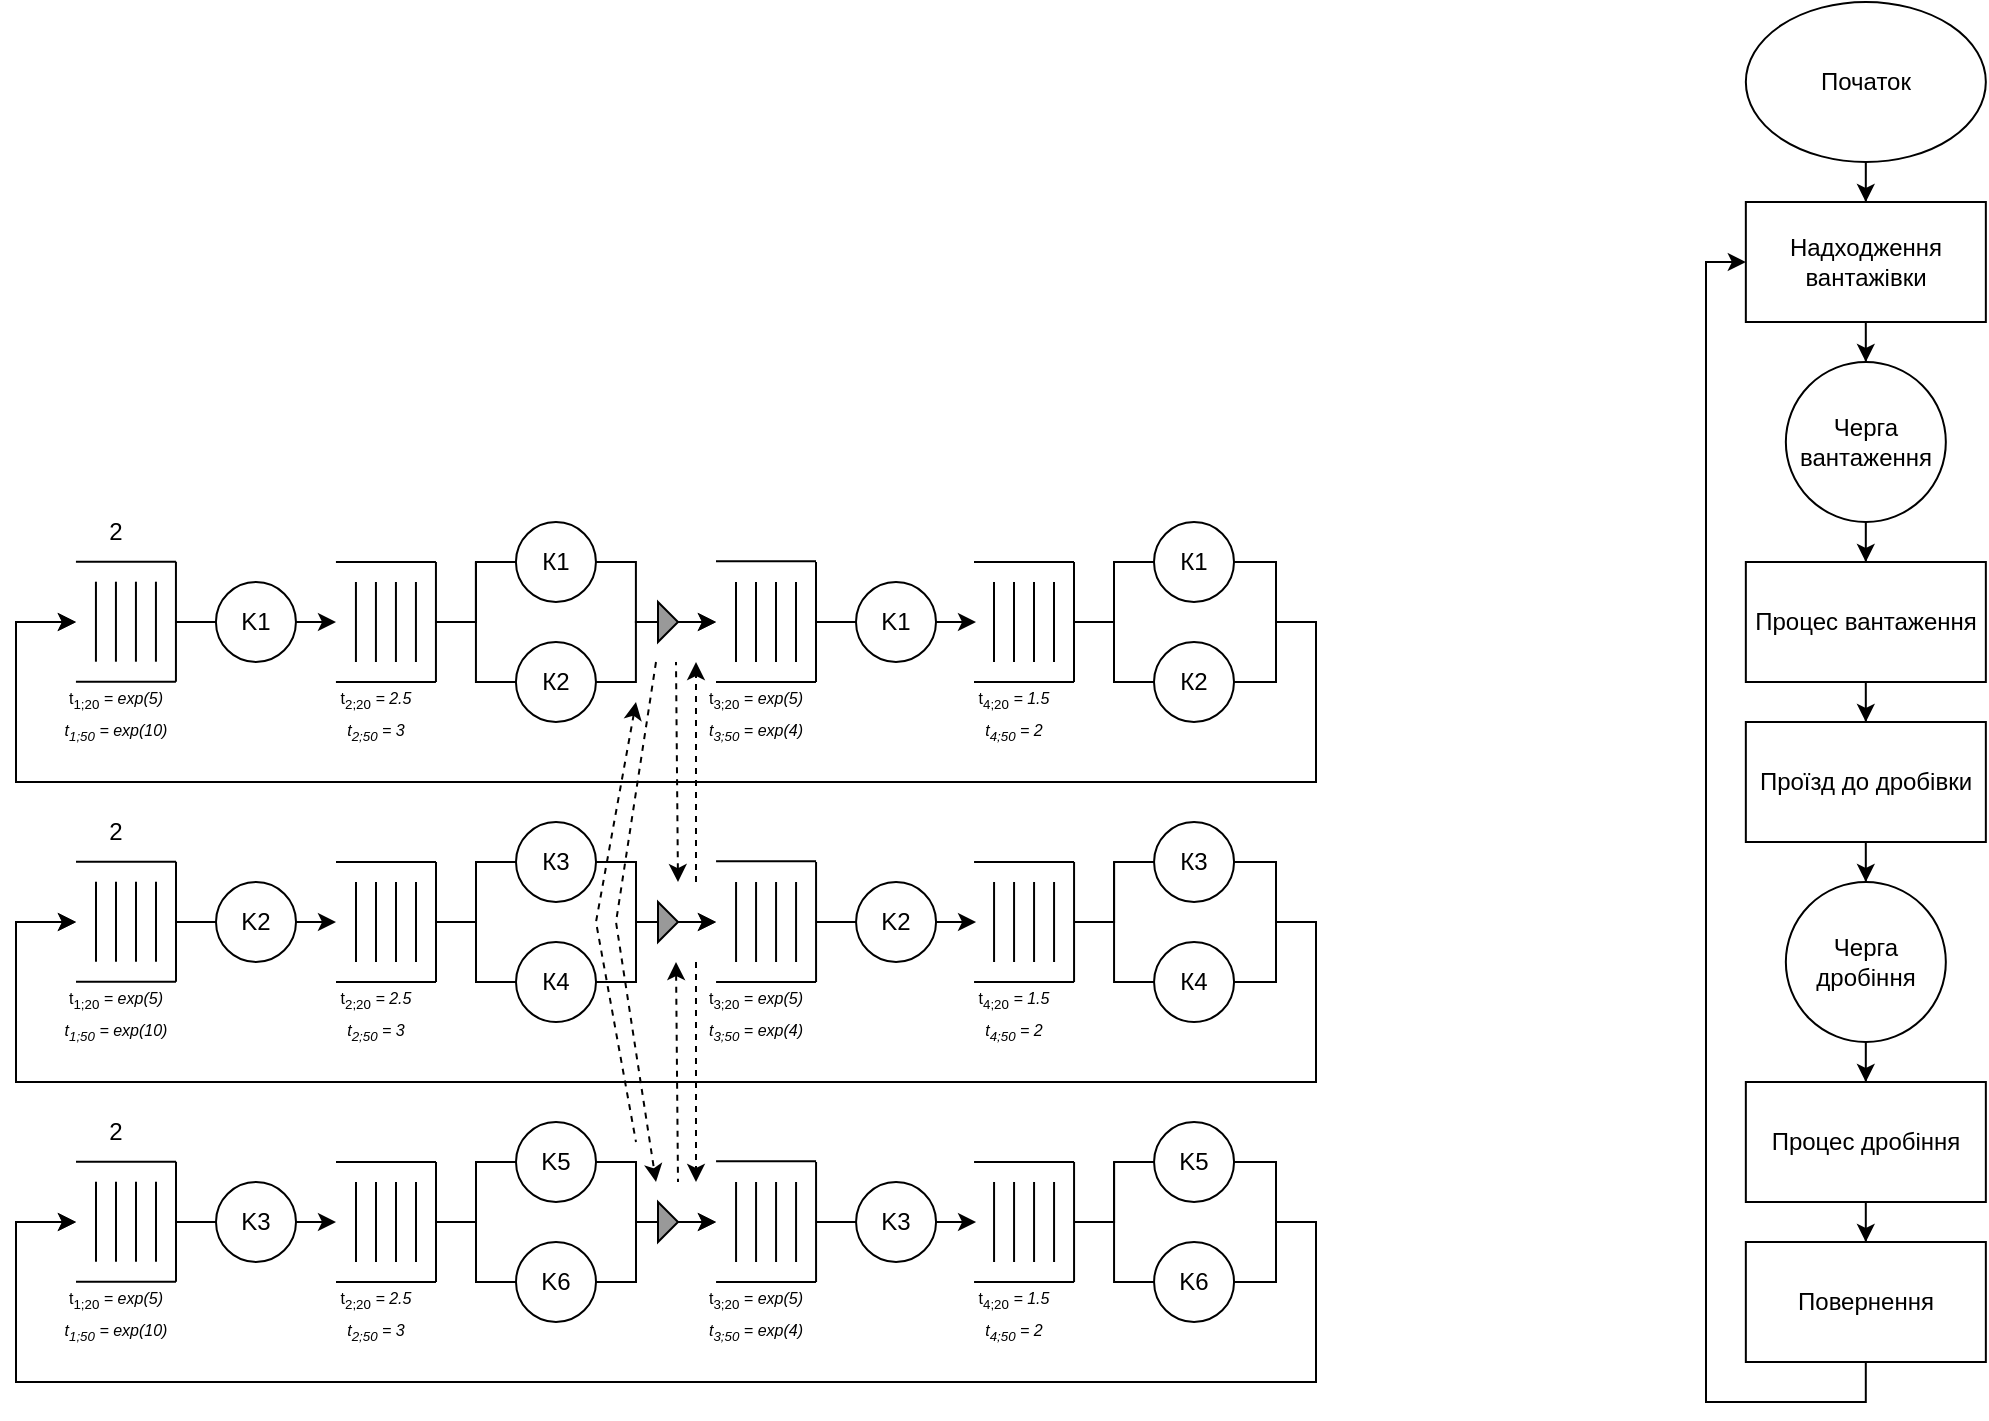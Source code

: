 <mxfile version="22.1.2" type="device">
  <diagram name="Page-1" id="ECA0CsBSsFIIjPhH-5rE">
    <mxGraphModel dx="1306" dy="777" grid="1" gridSize="10" guides="1" tooltips="1" connect="1" arrows="1" fold="1" page="1" pageScale="1" pageWidth="850" pageHeight="1100" math="0" shadow="0">
      <root>
        <mxCell id="0" />
        <mxCell id="1" parent="0" />
        <mxCell id="yAEe2rApiO5yWz2X4qgN-85" style="edgeStyle=orthogonalEdgeStyle;rounded=0;orthogonalLoop=1;jettySize=auto;html=1;" edge="1" parent="1" source="LgXWe0UWpBw0L2yR1uvb-175">
          <mxGeometry relative="1" as="geometry">
            <mxPoint x="520" y="700" as="targetPoint" />
          </mxGeometry>
        </mxCell>
        <mxCell id="LgXWe0UWpBw0L2yR1uvb-175" value="K3" style="ellipse;whiteSpace=wrap;html=1;container=0;" parent="1" vertex="1">
          <mxGeometry x="460" y="680" width="40" height="40" as="geometry" />
        </mxCell>
        <mxCell id="LgXWe0UWpBw0L2yR1uvb-164" value="" style="endArrow=none;html=1;rounded=0;" parent="1" edge="1">
          <mxGeometry width="50" height="50" relative="1" as="geometry">
            <mxPoint x="390" y="669.86" as="sourcePoint" />
            <mxPoint x="440" y="669.86" as="targetPoint" />
          </mxGeometry>
        </mxCell>
        <mxCell id="LgXWe0UWpBw0L2yR1uvb-165" value="" style="endArrow=none;html=1;rounded=0;" parent="1" edge="1">
          <mxGeometry width="50" height="50" relative="1" as="geometry">
            <mxPoint x="440" y="669.86" as="sourcePoint" />
            <mxPoint x="440" y="729.86" as="targetPoint" />
          </mxGeometry>
        </mxCell>
        <mxCell id="LgXWe0UWpBw0L2yR1uvb-166" value="" style="endArrow=none;html=1;rounded=0;" parent="1" edge="1">
          <mxGeometry width="50" height="50" relative="1" as="geometry">
            <mxPoint x="390" y="729.86" as="sourcePoint" />
            <mxPoint x="440" y="729.86" as="targetPoint" />
          </mxGeometry>
        </mxCell>
        <mxCell id="LgXWe0UWpBw0L2yR1uvb-167" value="" style="endArrow=none;html=1;rounded=0;" parent="1" edge="1">
          <mxGeometry width="50" height="50" relative="1" as="geometry">
            <mxPoint x="420" y="679.86" as="sourcePoint" />
            <mxPoint x="420" y="719.86" as="targetPoint" />
          </mxGeometry>
        </mxCell>
        <mxCell id="LgXWe0UWpBw0L2yR1uvb-168" value="" style="endArrow=none;html=1;rounded=0;" parent="1" edge="1">
          <mxGeometry width="50" height="50" relative="1" as="geometry">
            <mxPoint x="410" y="679.86" as="sourcePoint" />
            <mxPoint x="410" y="719.86" as="targetPoint" />
          </mxGeometry>
        </mxCell>
        <mxCell id="LgXWe0UWpBw0L2yR1uvb-169" value="" style="endArrow=none;html=1;rounded=0;" parent="1" edge="1">
          <mxGeometry width="50" height="50" relative="1" as="geometry">
            <mxPoint x="400" y="679.86" as="sourcePoint" />
            <mxPoint x="400" y="719.86" as="targetPoint" />
          </mxGeometry>
        </mxCell>
        <mxCell id="LgXWe0UWpBw0L2yR1uvb-170" value="" style="endArrow=none;html=1;rounded=0;" parent="1" edge="1">
          <mxGeometry width="50" height="50" relative="1" as="geometry">
            <mxPoint x="430" y="679.86" as="sourcePoint" />
            <mxPoint x="430" y="719.86" as="targetPoint" />
          </mxGeometry>
        </mxCell>
        <mxCell id="yAEe2rApiO5yWz2X4qgN-28" style="edgeStyle=orthogonalEdgeStyle;rounded=0;orthogonalLoop=1;jettySize=auto;html=1;exitX=1;exitY=0.5;exitDx=0;exitDy=0;" edge="1" parent="1" source="yAEe2rApiO5yWz2X4qgN-114">
          <mxGeometry relative="1" as="geometry">
            <mxPoint x="840.03" y="700" as="targetPoint" />
            <Array as="points">
              <mxPoint x="820.03" y="700" />
              <mxPoint x="820.03" y="700" />
            </Array>
          </mxGeometry>
        </mxCell>
        <mxCell id="yAEe2rApiO5yWz2X4qgN-6" style="edgeStyle=orthogonalEdgeStyle;rounded=0;orthogonalLoop=1;jettySize=auto;html=1;" edge="1" parent="1" source="LgXWe0UWpBw0L2yR1uvb-212">
          <mxGeometry relative="1" as="geometry">
            <mxPoint x="390" y="700" as="targetPoint" />
            <Array as="points">
              <mxPoint x="990" y="670" />
              <mxPoint x="990" y="700" />
              <mxPoint x="1010" y="700" />
              <mxPoint x="1010" y="780" />
              <mxPoint x="360" y="780" />
              <mxPoint x="360" y="700" />
            </Array>
          </mxGeometry>
        </mxCell>
        <mxCell id="LgXWe0UWpBw0L2yR1uvb-212" value="K5" style="ellipse;whiteSpace=wrap;html=1;container=0;" parent="1" vertex="1">
          <mxGeometry x="929.03" y="650" width="40" height="40" as="geometry" />
        </mxCell>
        <mxCell id="yAEe2rApiO5yWz2X4qgN-5" style="edgeStyle=orthogonalEdgeStyle;rounded=0;orthogonalLoop=1;jettySize=auto;html=1;" edge="1" parent="1" source="LgXWe0UWpBw0L2yR1uvb-216">
          <mxGeometry relative="1" as="geometry">
            <mxPoint x="390" y="700" as="targetPoint" />
            <Array as="points">
              <mxPoint x="990" y="730" />
              <mxPoint x="990" y="700" />
              <mxPoint x="1010" y="700" />
              <mxPoint x="1010" y="780" />
              <mxPoint x="360" y="780" />
              <mxPoint x="360" y="700" />
            </Array>
          </mxGeometry>
        </mxCell>
        <mxCell id="LgXWe0UWpBw0L2yR1uvb-216" value="K6" style="ellipse;whiteSpace=wrap;html=1;container=0;" parent="1" vertex="1">
          <mxGeometry x="929.03" y="710" width="40" height="40" as="geometry" />
        </mxCell>
        <mxCell id="LgXWe0UWpBw0L2yR1uvb-224" value="" style="endArrow=none;html=1;rounded=0;entryX=0;entryY=0.5;entryDx=0;entryDy=0;" parent="1" edge="1">
          <mxGeometry width="50" height="50" relative="1" as="geometry">
            <mxPoint x="909.03" y="670" as="sourcePoint" />
            <mxPoint x="929.03" y="730" as="targetPoint" />
            <Array as="points">
              <mxPoint x="909.03" y="730" />
            </Array>
          </mxGeometry>
        </mxCell>
        <mxCell id="D12xZPLdowFTtR5csTNd-15" style="edgeStyle=orthogonalEdgeStyle;rounded=0;orthogonalLoop=1;jettySize=auto;html=1;" parent="1" source="D12xZPLdowFTtR5csTNd-3" target="D12xZPLdowFTtR5csTNd-4" edge="1">
          <mxGeometry relative="1" as="geometry" />
        </mxCell>
        <mxCell id="D12xZPLdowFTtR5csTNd-3" value="Початок" style="ellipse;whiteSpace=wrap;html=1;" parent="1" vertex="1">
          <mxGeometry x="1224.92" y="90" width="120" height="80" as="geometry" />
        </mxCell>
        <mxCell id="D12xZPLdowFTtR5csTNd-16" style="edgeStyle=orthogonalEdgeStyle;rounded=0;orthogonalLoop=1;jettySize=auto;html=1;" parent="1" source="D12xZPLdowFTtR5csTNd-4" target="D12xZPLdowFTtR5csTNd-5" edge="1">
          <mxGeometry relative="1" as="geometry" />
        </mxCell>
        <mxCell id="D12xZPLdowFTtR5csTNd-4" value="Надходження вантажівки" style="rounded=0;whiteSpace=wrap;html=1;" parent="1" vertex="1">
          <mxGeometry x="1224.92" y="190" width="120" height="60" as="geometry" />
        </mxCell>
        <mxCell id="D12xZPLdowFTtR5csTNd-17" style="edgeStyle=orthogonalEdgeStyle;rounded=0;orthogonalLoop=1;jettySize=auto;html=1;" parent="1" source="D12xZPLdowFTtR5csTNd-5" target="D12xZPLdowFTtR5csTNd-6" edge="1">
          <mxGeometry relative="1" as="geometry" />
        </mxCell>
        <mxCell id="D12xZPLdowFTtR5csTNd-5" value="Черга&lt;br&gt;вантаження" style="ellipse;whiteSpace=wrap;html=1;aspect=fixed;" parent="1" vertex="1">
          <mxGeometry x="1244.92" y="270" width="80" height="80" as="geometry" />
        </mxCell>
        <mxCell id="1Q4RQR-W37dJHyRFb7e8-1" style="edgeStyle=orthogonalEdgeStyle;rounded=0;orthogonalLoop=1;jettySize=auto;html=1;entryX=0.5;entryY=0;entryDx=0;entryDy=0;" parent="1" source="D12xZPLdowFTtR5csTNd-6" target="D12xZPLdowFTtR5csTNd-8" edge="1">
          <mxGeometry relative="1" as="geometry" />
        </mxCell>
        <mxCell id="D12xZPLdowFTtR5csTNd-6" value="Процес вантаження" style="rounded=0;whiteSpace=wrap;html=1;" parent="1" vertex="1">
          <mxGeometry x="1224.92" y="370" width="120" height="60" as="geometry" />
        </mxCell>
        <mxCell id="D12xZPLdowFTtR5csTNd-20" style="edgeStyle=orthogonalEdgeStyle;rounded=0;orthogonalLoop=1;jettySize=auto;html=1;" parent="1" source="D12xZPLdowFTtR5csTNd-8" target="D12xZPLdowFTtR5csTNd-10" edge="1">
          <mxGeometry relative="1" as="geometry" />
        </mxCell>
        <mxCell id="D12xZPLdowFTtR5csTNd-8" value="Проїзд до дробівки" style="rounded=0;whiteSpace=wrap;html=1;" parent="1" vertex="1">
          <mxGeometry x="1224.92" y="450" width="120" height="60" as="geometry" />
        </mxCell>
        <mxCell id="D12xZPLdowFTtR5csTNd-21" style="edgeStyle=orthogonalEdgeStyle;rounded=0;orthogonalLoop=1;jettySize=auto;html=1;" parent="1" source="D12xZPLdowFTtR5csTNd-10" target="D12xZPLdowFTtR5csTNd-11" edge="1">
          <mxGeometry relative="1" as="geometry" />
        </mxCell>
        <mxCell id="D12xZPLdowFTtR5csTNd-10" value="Черга дробіння" style="ellipse;whiteSpace=wrap;html=1;aspect=fixed;" parent="1" vertex="1">
          <mxGeometry x="1244.92" y="530" width="80" height="80" as="geometry" />
        </mxCell>
        <mxCell id="1Q4RQR-W37dJHyRFb7e8-2" style="edgeStyle=orthogonalEdgeStyle;rounded=0;orthogonalLoop=1;jettySize=auto;html=1;" parent="1" source="D12xZPLdowFTtR5csTNd-11" target="D12xZPLdowFTtR5csTNd-13" edge="1">
          <mxGeometry relative="1" as="geometry" />
        </mxCell>
        <mxCell id="D12xZPLdowFTtR5csTNd-11" value="Процес дробіння" style="rounded=0;whiteSpace=wrap;html=1;" parent="1" vertex="1">
          <mxGeometry x="1224.92" y="630" width="120" height="60" as="geometry" />
        </mxCell>
        <mxCell id="D12xZPLdowFTtR5csTNd-14" style="edgeStyle=orthogonalEdgeStyle;rounded=0;orthogonalLoop=1;jettySize=auto;html=1;entryX=0;entryY=0.5;entryDx=0;entryDy=0;" parent="1" source="D12xZPLdowFTtR5csTNd-13" target="D12xZPLdowFTtR5csTNd-4" edge="1">
          <mxGeometry relative="1" as="geometry">
            <Array as="points">
              <mxPoint x="1285" y="790" />
              <mxPoint x="1205" y="790" />
              <mxPoint x="1205" y="220" />
            </Array>
          </mxGeometry>
        </mxCell>
        <mxCell id="D12xZPLdowFTtR5csTNd-13" value="Повернення" style="rounded=0;whiteSpace=wrap;html=1;" parent="1" vertex="1">
          <mxGeometry x="1224.92" y="710" width="120" height="60" as="geometry" />
        </mxCell>
        <mxCell id="1Q4RQR-W37dJHyRFb7e8-6" value="&lt;font style=&quot;font-size: 8px;&quot;&gt;t&lt;sub&gt;1;20&lt;/sub&gt;&lt;i&gt;&amp;nbsp;= exp(5)&lt;br&gt;t&lt;sub&gt;1;50&lt;/sub&gt; = exp(10)&lt;br&gt;&lt;/i&gt;&lt;/font&gt;" style="text;html=1;strokeColor=none;fillColor=none;align=center;verticalAlign=middle;whiteSpace=wrap;rounded=0;" parent="1" vertex="1">
          <mxGeometry x="380" y="730" width="60" height="30" as="geometry" />
        </mxCell>
        <mxCell id="1Q4RQR-W37dJHyRFb7e8-7" value="&lt;font style=&quot;font-size: 8px;&quot;&gt;t&lt;sub&gt;2;20&lt;/sub&gt;&lt;i&gt;&amp;nbsp;= 2.5&lt;br&gt;t&lt;sub&gt;2;50&lt;/sub&gt; = 3&lt;br&gt;&lt;/i&gt;&lt;/font&gt;" style="text;html=1;strokeColor=none;fillColor=none;align=center;verticalAlign=middle;whiteSpace=wrap;rounded=0;" parent="1" vertex="1">
          <mxGeometry x="510" y="730" width="60" height="30" as="geometry" />
        </mxCell>
        <mxCell id="1Q4RQR-W37dJHyRFb7e8-10" value="" style="endArrow=none;html=1;rounded=0;entryX=0;entryY=0.5;entryDx=0;entryDy=0;" parent="1" target="LgXWe0UWpBw0L2yR1uvb-175" edge="1">
          <mxGeometry width="50" height="50" relative="1" as="geometry">
            <mxPoint x="440" y="700" as="sourcePoint" />
            <mxPoint x="470" y="620" as="targetPoint" />
            <Array as="points">
              <mxPoint x="440" y="700" />
            </Array>
          </mxGeometry>
        </mxCell>
        <mxCell id="yAEe2rApiO5yWz2X4qgN-20" value="" style="group" vertex="1" connectable="0" parent="1">
          <mxGeometry x="839.03" y="670" width="50" height="60" as="geometry" />
        </mxCell>
        <mxCell id="yAEe2rApiO5yWz2X4qgN-22" value="" style="endArrow=none;html=1;rounded=0;" edge="1" parent="yAEe2rApiO5yWz2X4qgN-20">
          <mxGeometry width="50" height="50" relative="1" as="geometry">
            <mxPoint x="50" as="sourcePoint" />
            <mxPoint x="50" y="60" as="targetPoint" />
          </mxGeometry>
        </mxCell>
        <mxCell id="yAEe2rApiO5yWz2X4qgN-23" value="" style="endArrow=none;html=1;rounded=0;" edge="1" parent="yAEe2rApiO5yWz2X4qgN-20">
          <mxGeometry width="50" height="50" relative="1" as="geometry">
            <mxPoint y="60" as="sourcePoint" />
            <mxPoint x="50" y="60" as="targetPoint" />
          </mxGeometry>
        </mxCell>
        <mxCell id="yAEe2rApiO5yWz2X4qgN-24" value="" style="endArrow=none;html=1;rounded=0;" edge="1" parent="yAEe2rApiO5yWz2X4qgN-20">
          <mxGeometry width="50" height="50" relative="1" as="geometry">
            <mxPoint x="30" y="10" as="sourcePoint" />
            <mxPoint x="30" y="50" as="targetPoint" />
          </mxGeometry>
        </mxCell>
        <mxCell id="yAEe2rApiO5yWz2X4qgN-25" value="" style="endArrow=none;html=1;rounded=0;" edge="1" parent="yAEe2rApiO5yWz2X4qgN-20">
          <mxGeometry width="50" height="50" relative="1" as="geometry">
            <mxPoint x="20" y="10" as="sourcePoint" />
            <mxPoint x="20" y="50" as="targetPoint" />
          </mxGeometry>
        </mxCell>
        <mxCell id="yAEe2rApiO5yWz2X4qgN-26" value="" style="endArrow=none;html=1;rounded=0;" edge="1" parent="yAEe2rApiO5yWz2X4qgN-20">
          <mxGeometry width="50" height="50" relative="1" as="geometry">
            <mxPoint x="10" y="10" as="sourcePoint" />
            <mxPoint x="10" y="50" as="targetPoint" />
          </mxGeometry>
        </mxCell>
        <mxCell id="yAEe2rApiO5yWz2X4qgN-27" value="" style="endArrow=none;html=1;rounded=0;" edge="1" parent="yAEe2rApiO5yWz2X4qgN-20">
          <mxGeometry width="50" height="50" relative="1" as="geometry">
            <mxPoint x="40" y="10" as="sourcePoint" />
            <mxPoint x="40" y="50" as="targetPoint" />
          </mxGeometry>
        </mxCell>
        <mxCell id="yAEe2rApiO5yWz2X4qgN-39" value="" style="endArrow=none;html=1;rounded=0;entryX=0;entryY=0.5;entryDx=0;entryDy=0;" edge="1" parent="yAEe2rApiO5yWz2X4qgN-20" target="LgXWe0UWpBw0L2yR1uvb-212">
          <mxGeometry width="50" height="50" relative="1" as="geometry">
            <mxPoint x="50" y="30" as="sourcePoint" />
            <mxPoint x="70" y="90" as="targetPoint" />
            <Array as="points">
              <mxPoint x="70" y="30" />
              <mxPoint x="70" />
            </Array>
          </mxGeometry>
        </mxCell>
        <mxCell id="yAEe2rApiO5yWz2X4qgN-21" value="" style="endArrow=none;html=1;rounded=0;" edge="1" parent="1">
          <mxGeometry width="50" height="50" relative="1" as="geometry">
            <mxPoint x="839.03" y="670" as="sourcePoint" />
            <mxPoint x="889.03" y="670" as="targetPoint" />
          </mxGeometry>
        </mxCell>
        <mxCell id="yAEe2rApiO5yWz2X4qgN-44" value="&lt;font style=&quot;font-size: 8px;&quot;&gt;t&lt;sub&gt;4;20&lt;/sub&gt;&lt;i&gt;&amp;nbsp;= 1.5&lt;br&gt;t&lt;sub&gt;4;50&lt;/sub&gt; = 2&lt;br&gt;&lt;/i&gt;&lt;/font&gt;" style="text;html=1;strokeColor=none;fillColor=none;align=center;verticalAlign=middle;whiteSpace=wrap;rounded=0;" vertex="1" parent="1">
          <mxGeometry x="829" y="730" width="60" height="30" as="geometry" />
        </mxCell>
        <mxCell id="yAEe2rApiO5yWz2X4qgN-92" style="edgeStyle=orthogonalEdgeStyle;rounded=0;orthogonalLoop=1;jettySize=auto;html=1;" edge="1" parent="1" source="yAEe2rApiO5yWz2X4qgN-48">
          <mxGeometry relative="1" as="geometry">
            <mxPoint x="710" y="700" as="targetPoint" />
            <Array as="points">
              <mxPoint x="670" y="670" />
              <mxPoint x="670" y="700" />
            </Array>
          </mxGeometry>
        </mxCell>
        <mxCell id="yAEe2rApiO5yWz2X4qgN-48" value="K5" style="ellipse;whiteSpace=wrap;html=1;container=0;" vertex="1" parent="1">
          <mxGeometry x="610" y="650" width="40" height="40" as="geometry" />
        </mxCell>
        <mxCell id="yAEe2rApiO5yWz2X4qgN-93" style="edgeStyle=orthogonalEdgeStyle;rounded=0;orthogonalLoop=1;jettySize=auto;html=1;" edge="1" parent="1" source="yAEe2rApiO5yWz2X4qgN-50">
          <mxGeometry relative="1" as="geometry">
            <mxPoint x="710" y="700" as="targetPoint" />
            <Array as="points">
              <mxPoint x="670" y="730" />
              <mxPoint x="670" y="700" />
            </Array>
          </mxGeometry>
        </mxCell>
        <mxCell id="yAEe2rApiO5yWz2X4qgN-50" value="K6" style="ellipse;whiteSpace=wrap;html=1;container=0;" vertex="1" parent="1">
          <mxGeometry x="610" y="710" width="40" height="40" as="geometry" />
        </mxCell>
        <mxCell id="yAEe2rApiO5yWz2X4qgN-54" value="" style="endArrow=none;html=1;rounded=0;entryX=0;entryY=0.5;entryDx=0;entryDy=0;" edge="1" parent="1">
          <mxGeometry width="50" height="50" relative="1" as="geometry">
            <mxPoint x="590" y="670" as="sourcePoint" />
            <mxPoint x="610" y="730" as="targetPoint" />
            <Array as="points">
              <mxPoint x="590" y="730" />
            </Array>
          </mxGeometry>
        </mxCell>
        <mxCell id="yAEe2rApiO5yWz2X4qgN-62" value="" style="group" vertex="1" connectable="0" parent="1">
          <mxGeometry x="520" y="670" width="50" height="60" as="geometry" />
        </mxCell>
        <mxCell id="yAEe2rApiO5yWz2X4qgN-63" value="" style="endArrow=none;html=1;rounded=0;" edge="1" parent="yAEe2rApiO5yWz2X4qgN-62">
          <mxGeometry width="50" height="50" relative="1" as="geometry">
            <mxPoint x="50" as="sourcePoint" />
            <mxPoint x="50" y="60" as="targetPoint" />
          </mxGeometry>
        </mxCell>
        <mxCell id="yAEe2rApiO5yWz2X4qgN-64" value="" style="endArrow=none;html=1;rounded=0;" edge="1" parent="yAEe2rApiO5yWz2X4qgN-62">
          <mxGeometry width="50" height="50" relative="1" as="geometry">
            <mxPoint y="60" as="sourcePoint" />
            <mxPoint x="50" y="60" as="targetPoint" />
          </mxGeometry>
        </mxCell>
        <mxCell id="yAEe2rApiO5yWz2X4qgN-65" value="" style="endArrow=none;html=1;rounded=0;" edge="1" parent="yAEe2rApiO5yWz2X4qgN-62">
          <mxGeometry width="50" height="50" relative="1" as="geometry">
            <mxPoint x="30" y="10" as="sourcePoint" />
            <mxPoint x="30" y="50" as="targetPoint" />
          </mxGeometry>
        </mxCell>
        <mxCell id="yAEe2rApiO5yWz2X4qgN-66" value="" style="endArrow=none;html=1;rounded=0;" edge="1" parent="yAEe2rApiO5yWz2X4qgN-62">
          <mxGeometry width="50" height="50" relative="1" as="geometry">
            <mxPoint x="20" y="10" as="sourcePoint" />
            <mxPoint x="20" y="50" as="targetPoint" />
          </mxGeometry>
        </mxCell>
        <mxCell id="yAEe2rApiO5yWz2X4qgN-67" value="" style="endArrow=none;html=1;rounded=0;" edge="1" parent="yAEe2rApiO5yWz2X4qgN-62">
          <mxGeometry width="50" height="50" relative="1" as="geometry">
            <mxPoint x="10" y="10" as="sourcePoint" />
            <mxPoint x="10" y="50" as="targetPoint" />
          </mxGeometry>
        </mxCell>
        <mxCell id="yAEe2rApiO5yWz2X4qgN-68" value="" style="endArrow=none;html=1;rounded=0;" edge="1" parent="yAEe2rApiO5yWz2X4qgN-62">
          <mxGeometry width="50" height="50" relative="1" as="geometry">
            <mxPoint x="40" y="10" as="sourcePoint" />
            <mxPoint x="40" y="50" as="targetPoint" />
          </mxGeometry>
        </mxCell>
        <mxCell id="yAEe2rApiO5yWz2X4qgN-69" value="" style="endArrow=none;html=1;rounded=0;entryX=0;entryY=0.5;entryDx=0;entryDy=0;" edge="1" parent="yAEe2rApiO5yWz2X4qgN-62" target="yAEe2rApiO5yWz2X4qgN-48">
          <mxGeometry width="50" height="50" relative="1" as="geometry">
            <mxPoint x="50" y="30" as="sourcePoint" />
            <mxPoint x="70" y="90" as="targetPoint" />
            <Array as="points">
              <mxPoint x="70" y="30" />
              <mxPoint x="70" />
            </Array>
          </mxGeometry>
        </mxCell>
        <mxCell id="yAEe2rApiO5yWz2X4qgN-79" value="" style="endArrow=none;html=1;rounded=0;" edge="1" parent="1">
          <mxGeometry width="50" height="50" relative="1" as="geometry">
            <mxPoint x="520" y="670" as="sourcePoint" />
            <mxPoint x="570" y="670" as="targetPoint" />
          </mxGeometry>
        </mxCell>
        <mxCell id="yAEe2rApiO5yWz2X4qgN-99" value="2" style="text;html=1;strokeColor=none;fillColor=none;align=center;verticalAlign=middle;whiteSpace=wrap;rounded=0;" vertex="1" parent="1">
          <mxGeometry x="380" y="640" width="60" height="30" as="geometry" />
        </mxCell>
        <mxCell id="yAEe2rApiO5yWz2X4qgN-113" style="edgeStyle=orthogonalEdgeStyle;rounded=0;orthogonalLoop=1;jettySize=auto;html=1;endArrow=none;endFill=0;" edge="1" parent="1" source="yAEe2rApiO5yWz2X4qgN-114">
          <mxGeometry relative="1" as="geometry">
            <mxPoint x="760.03" y="700" as="targetPoint" />
          </mxGeometry>
        </mxCell>
        <mxCell id="yAEe2rApiO5yWz2X4qgN-114" value="K3" style="ellipse;whiteSpace=wrap;html=1;container=0;" vertex="1" parent="1">
          <mxGeometry x="780.03" y="680" width="40" height="40" as="geometry" />
        </mxCell>
        <mxCell id="yAEe2rApiO5yWz2X4qgN-115" value="&lt;font style=&quot;font-size: 8px;&quot;&gt;t&lt;sub&gt;3;20&lt;/sub&gt;&lt;i&gt;&amp;nbsp;= exp(5)&lt;br&gt;t&lt;sub&gt;3;50&lt;/sub&gt; = exp(4)&lt;br&gt;&lt;/i&gt;&lt;/font&gt;" style="text;html=1;strokeColor=none;fillColor=none;align=center;verticalAlign=middle;whiteSpace=wrap;rounded=0;" vertex="1" parent="1">
          <mxGeometry x="700" y="730" width="60" height="30" as="geometry" />
        </mxCell>
        <mxCell id="yAEe2rApiO5yWz2X4qgN-116" value="" style="endArrow=none;html=1;rounded=0;" edge="1" parent="1">
          <mxGeometry width="50" height="50" relative="1" as="geometry">
            <mxPoint x="710.03" y="669.67" as="sourcePoint" />
            <mxPoint x="760.03" y="669.67" as="targetPoint" />
          </mxGeometry>
        </mxCell>
        <mxCell id="yAEe2rApiO5yWz2X4qgN-117" value="" style="endArrow=none;html=1;rounded=0;" edge="1" parent="1">
          <mxGeometry width="50" height="50" relative="1" as="geometry">
            <mxPoint x="760.03" y="670" as="sourcePoint" />
            <mxPoint x="760.03" y="730" as="targetPoint" />
          </mxGeometry>
        </mxCell>
        <mxCell id="yAEe2rApiO5yWz2X4qgN-118" value="" style="endArrow=none;html=1;rounded=0;" edge="1" parent="1">
          <mxGeometry width="50" height="50" relative="1" as="geometry">
            <mxPoint x="710.03" y="730" as="sourcePoint" />
            <mxPoint x="760.03" y="730" as="targetPoint" />
          </mxGeometry>
        </mxCell>
        <mxCell id="yAEe2rApiO5yWz2X4qgN-119" value="" style="endArrow=none;html=1;rounded=0;" edge="1" parent="1">
          <mxGeometry width="50" height="50" relative="1" as="geometry">
            <mxPoint x="740.03" y="680" as="sourcePoint" />
            <mxPoint x="740.03" y="720" as="targetPoint" />
          </mxGeometry>
        </mxCell>
        <mxCell id="yAEe2rApiO5yWz2X4qgN-120" value="" style="endArrow=none;html=1;rounded=0;" edge="1" parent="1">
          <mxGeometry width="50" height="50" relative="1" as="geometry">
            <mxPoint x="730.03" y="680" as="sourcePoint" />
            <mxPoint x="730.03" y="720" as="targetPoint" />
          </mxGeometry>
        </mxCell>
        <mxCell id="yAEe2rApiO5yWz2X4qgN-121" value="" style="endArrow=none;html=1;rounded=0;" edge="1" parent="1">
          <mxGeometry width="50" height="50" relative="1" as="geometry">
            <mxPoint x="720.03" y="680" as="sourcePoint" />
            <mxPoint x="720.03" y="720" as="targetPoint" />
          </mxGeometry>
        </mxCell>
        <mxCell id="yAEe2rApiO5yWz2X4qgN-122" value="" style="endArrow=none;html=1;rounded=0;" edge="1" parent="1">
          <mxGeometry width="50" height="50" relative="1" as="geometry">
            <mxPoint x="750.03" y="680" as="sourcePoint" />
            <mxPoint x="750.03" y="720" as="targetPoint" />
          </mxGeometry>
        </mxCell>
        <mxCell id="yAEe2rApiO5yWz2X4qgN-123" style="edgeStyle=orthogonalEdgeStyle;rounded=0;orthogonalLoop=1;jettySize=auto;html=1;" edge="1" parent="1" source="yAEe2rApiO5yWz2X4qgN-124">
          <mxGeometry relative="1" as="geometry">
            <mxPoint x="520" y="550.01" as="targetPoint" />
          </mxGeometry>
        </mxCell>
        <mxCell id="yAEe2rApiO5yWz2X4qgN-124" value="K2" style="ellipse;whiteSpace=wrap;html=1;container=0;" vertex="1" parent="1">
          <mxGeometry x="460" y="530.01" width="40" height="40" as="geometry" />
        </mxCell>
        <mxCell id="yAEe2rApiO5yWz2X4qgN-125" value="" style="endArrow=none;html=1;rounded=0;" edge="1" parent="1">
          <mxGeometry width="50" height="50" relative="1" as="geometry">
            <mxPoint x="390" y="519.87" as="sourcePoint" />
            <mxPoint x="440" y="519.87" as="targetPoint" />
          </mxGeometry>
        </mxCell>
        <mxCell id="yAEe2rApiO5yWz2X4qgN-126" value="" style="endArrow=none;html=1;rounded=0;" edge="1" parent="1">
          <mxGeometry width="50" height="50" relative="1" as="geometry">
            <mxPoint x="440" y="519.87" as="sourcePoint" />
            <mxPoint x="440" y="579.87" as="targetPoint" />
          </mxGeometry>
        </mxCell>
        <mxCell id="yAEe2rApiO5yWz2X4qgN-127" value="" style="endArrow=none;html=1;rounded=0;" edge="1" parent="1">
          <mxGeometry width="50" height="50" relative="1" as="geometry">
            <mxPoint x="390" y="579.87" as="sourcePoint" />
            <mxPoint x="440" y="579.87" as="targetPoint" />
          </mxGeometry>
        </mxCell>
        <mxCell id="yAEe2rApiO5yWz2X4qgN-128" value="" style="endArrow=none;html=1;rounded=0;" edge="1" parent="1">
          <mxGeometry width="50" height="50" relative="1" as="geometry">
            <mxPoint x="420" y="529.87" as="sourcePoint" />
            <mxPoint x="420" y="569.87" as="targetPoint" />
          </mxGeometry>
        </mxCell>
        <mxCell id="yAEe2rApiO5yWz2X4qgN-129" value="" style="endArrow=none;html=1;rounded=0;" edge="1" parent="1">
          <mxGeometry width="50" height="50" relative="1" as="geometry">
            <mxPoint x="410" y="529.87" as="sourcePoint" />
            <mxPoint x="410" y="569.87" as="targetPoint" />
          </mxGeometry>
        </mxCell>
        <mxCell id="yAEe2rApiO5yWz2X4qgN-130" value="" style="endArrow=none;html=1;rounded=0;" edge="1" parent="1">
          <mxGeometry width="50" height="50" relative="1" as="geometry">
            <mxPoint x="400" y="529.87" as="sourcePoint" />
            <mxPoint x="400" y="569.87" as="targetPoint" />
          </mxGeometry>
        </mxCell>
        <mxCell id="yAEe2rApiO5yWz2X4qgN-131" value="" style="endArrow=none;html=1;rounded=0;" edge="1" parent="1">
          <mxGeometry width="50" height="50" relative="1" as="geometry">
            <mxPoint x="430" y="529.87" as="sourcePoint" />
            <mxPoint x="430" y="569.87" as="targetPoint" />
          </mxGeometry>
        </mxCell>
        <mxCell id="yAEe2rApiO5yWz2X4qgN-132" style="edgeStyle=orthogonalEdgeStyle;rounded=0;orthogonalLoop=1;jettySize=auto;html=1;exitX=1;exitY=0.5;exitDx=0;exitDy=0;" edge="1" parent="1" source="yAEe2rApiO5yWz2X4qgN-167">
          <mxGeometry relative="1" as="geometry">
            <mxPoint x="840.03" y="550.01" as="targetPoint" />
            <Array as="points">
              <mxPoint x="820.03" y="550.01" />
              <mxPoint x="820.03" y="550.01" />
            </Array>
          </mxGeometry>
        </mxCell>
        <mxCell id="yAEe2rApiO5yWz2X4qgN-133" style="edgeStyle=orthogonalEdgeStyle;rounded=0;orthogonalLoop=1;jettySize=auto;html=1;" edge="1" parent="1" source="yAEe2rApiO5yWz2X4qgN-134">
          <mxGeometry relative="1" as="geometry">
            <mxPoint x="390" y="550.01" as="targetPoint" />
            <Array as="points">
              <mxPoint x="990" y="520" />
              <mxPoint x="990" y="550" />
              <mxPoint x="1010" y="550" />
              <mxPoint x="1010" y="630" />
              <mxPoint x="360" y="630" />
              <mxPoint x="360" y="550" />
            </Array>
          </mxGeometry>
        </mxCell>
        <mxCell id="yAEe2rApiO5yWz2X4qgN-134" value="К3" style="ellipse;whiteSpace=wrap;html=1;container=0;" vertex="1" parent="1">
          <mxGeometry x="929.03" y="500.01" width="40" height="40" as="geometry" />
        </mxCell>
        <mxCell id="yAEe2rApiO5yWz2X4qgN-135" style="edgeStyle=orthogonalEdgeStyle;rounded=0;orthogonalLoop=1;jettySize=auto;html=1;" edge="1" parent="1" source="yAEe2rApiO5yWz2X4qgN-136">
          <mxGeometry relative="1" as="geometry">
            <mxPoint x="390" y="550.01" as="targetPoint" />
            <Array as="points">
              <mxPoint x="990" y="580" />
              <mxPoint x="990" y="550" />
              <mxPoint x="1010" y="550" />
              <mxPoint x="1010" y="630" />
              <mxPoint x="360" y="630" />
              <mxPoint x="360" y="550" />
            </Array>
          </mxGeometry>
        </mxCell>
        <mxCell id="yAEe2rApiO5yWz2X4qgN-136" value="К4" style="ellipse;whiteSpace=wrap;html=1;container=0;" vertex="1" parent="1">
          <mxGeometry x="929.03" y="560.01" width="40" height="40" as="geometry" />
        </mxCell>
        <mxCell id="yAEe2rApiO5yWz2X4qgN-137" value="" style="endArrow=none;html=1;rounded=0;entryX=0;entryY=0.5;entryDx=0;entryDy=0;" edge="1" parent="1">
          <mxGeometry width="50" height="50" relative="1" as="geometry">
            <mxPoint x="909.03" y="520.01" as="sourcePoint" />
            <mxPoint x="929.03" y="580.01" as="targetPoint" />
            <Array as="points">
              <mxPoint x="909.03" y="580.01" />
            </Array>
          </mxGeometry>
        </mxCell>
        <mxCell id="yAEe2rApiO5yWz2X4qgN-138" value="&lt;font style=&quot;font-size: 8px;&quot;&gt;t&lt;sub&gt;1;20&lt;/sub&gt;&lt;i&gt;&amp;nbsp;= exp(5)&lt;br&gt;t&lt;sub&gt;1;50&lt;/sub&gt; = exp(10)&lt;br&gt;&lt;/i&gt;&lt;/font&gt;" style="text;html=1;strokeColor=none;fillColor=none;align=center;verticalAlign=middle;whiteSpace=wrap;rounded=0;" vertex="1" parent="1">
          <mxGeometry x="380" y="580.01" width="60" height="30" as="geometry" />
        </mxCell>
        <mxCell id="yAEe2rApiO5yWz2X4qgN-139" value="&lt;font style=&quot;font-size: 8px;&quot;&gt;t&lt;sub&gt;2;20&lt;/sub&gt;&lt;i&gt;&amp;nbsp;= 2.5&lt;br&gt;t&lt;sub&gt;2;50&lt;/sub&gt; = 3&lt;br&gt;&lt;/i&gt;&lt;/font&gt;" style="text;html=1;strokeColor=none;fillColor=none;align=center;verticalAlign=middle;whiteSpace=wrap;rounded=0;" vertex="1" parent="1">
          <mxGeometry x="510" y="580.01" width="60" height="30" as="geometry" />
        </mxCell>
        <mxCell id="yAEe2rApiO5yWz2X4qgN-140" value="" style="endArrow=none;html=1;rounded=0;entryX=0;entryY=0.5;entryDx=0;entryDy=0;" edge="1" parent="1" target="yAEe2rApiO5yWz2X4qgN-124">
          <mxGeometry width="50" height="50" relative="1" as="geometry">
            <mxPoint x="440" y="550.01" as="sourcePoint" />
            <mxPoint x="470" y="470.01" as="targetPoint" />
            <Array as="points">
              <mxPoint x="440" y="550.01" />
            </Array>
          </mxGeometry>
        </mxCell>
        <mxCell id="yAEe2rApiO5yWz2X4qgN-141" value="" style="group" vertex="1" connectable="0" parent="1">
          <mxGeometry x="839.03" y="520.01" width="50" height="60" as="geometry" />
        </mxCell>
        <mxCell id="yAEe2rApiO5yWz2X4qgN-142" value="" style="endArrow=none;html=1;rounded=0;" edge="1" parent="yAEe2rApiO5yWz2X4qgN-141">
          <mxGeometry width="50" height="50" relative="1" as="geometry">
            <mxPoint x="50" as="sourcePoint" />
            <mxPoint x="50" y="60" as="targetPoint" />
          </mxGeometry>
        </mxCell>
        <mxCell id="yAEe2rApiO5yWz2X4qgN-143" value="" style="endArrow=none;html=1;rounded=0;" edge="1" parent="yAEe2rApiO5yWz2X4qgN-141">
          <mxGeometry width="50" height="50" relative="1" as="geometry">
            <mxPoint y="60" as="sourcePoint" />
            <mxPoint x="50" y="60" as="targetPoint" />
          </mxGeometry>
        </mxCell>
        <mxCell id="yAEe2rApiO5yWz2X4qgN-144" value="" style="endArrow=none;html=1;rounded=0;" edge="1" parent="yAEe2rApiO5yWz2X4qgN-141">
          <mxGeometry width="50" height="50" relative="1" as="geometry">
            <mxPoint x="30" y="10" as="sourcePoint" />
            <mxPoint x="30" y="50" as="targetPoint" />
          </mxGeometry>
        </mxCell>
        <mxCell id="yAEe2rApiO5yWz2X4qgN-145" value="" style="endArrow=none;html=1;rounded=0;" edge="1" parent="yAEe2rApiO5yWz2X4qgN-141">
          <mxGeometry width="50" height="50" relative="1" as="geometry">
            <mxPoint x="20" y="10" as="sourcePoint" />
            <mxPoint x="20" y="50" as="targetPoint" />
          </mxGeometry>
        </mxCell>
        <mxCell id="yAEe2rApiO5yWz2X4qgN-146" value="" style="endArrow=none;html=1;rounded=0;" edge="1" parent="yAEe2rApiO5yWz2X4qgN-141">
          <mxGeometry width="50" height="50" relative="1" as="geometry">
            <mxPoint x="10" y="10" as="sourcePoint" />
            <mxPoint x="10" y="50" as="targetPoint" />
          </mxGeometry>
        </mxCell>
        <mxCell id="yAEe2rApiO5yWz2X4qgN-147" value="" style="endArrow=none;html=1;rounded=0;" edge="1" parent="yAEe2rApiO5yWz2X4qgN-141">
          <mxGeometry width="50" height="50" relative="1" as="geometry">
            <mxPoint x="40" y="10" as="sourcePoint" />
            <mxPoint x="40" y="50" as="targetPoint" />
          </mxGeometry>
        </mxCell>
        <mxCell id="yAEe2rApiO5yWz2X4qgN-148" value="" style="endArrow=none;html=1;rounded=0;entryX=0;entryY=0.5;entryDx=0;entryDy=0;" edge="1" parent="yAEe2rApiO5yWz2X4qgN-141" target="yAEe2rApiO5yWz2X4qgN-134">
          <mxGeometry width="50" height="50" relative="1" as="geometry">
            <mxPoint x="50" y="30" as="sourcePoint" />
            <mxPoint x="70" y="90" as="targetPoint" />
            <Array as="points">
              <mxPoint x="70" y="30" />
              <mxPoint x="70" />
            </Array>
          </mxGeometry>
        </mxCell>
        <mxCell id="yAEe2rApiO5yWz2X4qgN-149" value="" style="endArrow=none;html=1;rounded=0;" edge="1" parent="1">
          <mxGeometry width="50" height="50" relative="1" as="geometry">
            <mxPoint x="839.03" y="520.01" as="sourcePoint" />
            <mxPoint x="889.03" y="520.01" as="targetPoint" />
          </mxGeometry>
        </mxCell>
        <mxCell id="yAEe2rApiO5yWz2X4qgN-150" value="&lt;font style=&quot;font-size: 8px;&quot;&gt;t&lt;sub&gt;4;20&lt;/sub&gt;&lt;i&gt;&amp;nbsp;= 1.5&lt;br&gt;t&lt;sub&gt;4;50&lt;/sub&gt; = 2&lt;br&gt;&lt;/i&gt;&lt;/font&gt;" style="text;html=1;strokeColor=none;fillColor=none;align=center;verticalAlign=middle;whiteSpace=wrap;rounded=0;" vertex="1" parent="1">
          <mxGeometry x="829" y="580.01" width="60" height="30" as="geometry" />
        </mxCell>
        <mxCell id="yAEe2rApiO5yWz2X4qgN-151" style="edgeStyle=orthogonalEdgeStyle;rounded=0;orthogonalLoop=1;jettySize=auto;html=1;" edge="1" parent="1" source="yAEe2rApiO5yWz2X4qgN-152">
          <mxGeometry relative="1" as="geometry">
            <mxPoint x="710" y="550" as="targetPoint" />
            <Array as="points">
              <mxPoint x="670" y="520.01" />
              <mxPoint x="670" y="550.01" />
            </Array>
          </mxGeometry>
        </mxCell>
        <mxCell id="yAEe2rApiO5yWz2X4qgN-152" value="К3" style="ellipse;whiteSpace=wrap;html=1;container=0;" vertex="1" parent="1">
          <mxGeometry x="610" y="500.01" width="40" height="40" as="geometry" />
        </mxCell>
        <mxCell id="yAEe2rApiO5yWz2X4qgN-153" style="edgeStyle=orthogonalEdgeStyle;rounded=0;orthogonalLoop=1;jettySize=auto;html=1;" edge="1" parent="1" source="yAEe2rApiO5yWz2X4qgN-154">
          <mxGeometry relative="1" as="geometry">
            <mxPoint x="710" y="550" as="targetPoint" />
            <Array as="points">
              <mxPoint x="670" y="580.01" />
              <mxPoint x="670" y="550.01" />
            </Array>
          </mxGeometry>
        </mxCell>
        <mxCell id="yAEe2rApiO5yWz2X4qgN-154" value="К4" style="ellipse;whiteSpace=wrap;html=1;container=0;" vertex="1" parent="1">
          <mxGeometry x="610" y="560.01" width="40" height="40" as="geometry" />
        </mxCell>
        <mxCell id="yAEe2rApiO5yWz2X4qgN-155" value="" style="endArrow=none;html=1;rounded=0;entryX=0;entryY=0.5;entryDx=0;entryDy=0;" edge="1" parent="1">
          <mxGeometry width="50" height="50" relative="1" as="geometry">
            <mxPoint x="590" y="520.01" as="sourcePoint" />
            <mxPoint x="610" y="580.01" as="targetPoint" />
            <Array as="points">
              <mxPoint x="590" y="580.01" />
            </Array>
          </mxGeometry>
        </mxCell>
        <mxCell id="yAEe2rApiO5yWz2X4qgN-156" value="" style="group" vertex="1" connectable="0" parent="1">
          <mxGeometry x="520" y="520.01" width="50" height="60" as="geometry" />
        </mxCell>
        <mxCell id="yAEe2rApiO5yWz2X4qgN-157" value="" style="endArrow=none;html=1;rounded=0;" edge="1" parent="yAEe2rApiO5yWz2X4qgN-156">
          <mxGeometry width="50" height="50" relative="1" as="geometry">
            <mxPoint x="50" as="sourcePoint" />
            <mxPoint x="50" y="60" as="targetPoint" />
          </mxGeometry>
        </mxCell>
        <mxCell id="yAEe2rApiO5yWz2X4qgN-158" value="" style="endArrow=none;html=1;rounded=0;" edge="1" parent="yAEe2rApiO5yWz2X4qgN-156">
          <mxGeometry width="50" height="50" relative="1" as="geometry">
            <mxPoint y="60" as="sourcePoint" />
            <mxPoint x="50" y="60" as="targetPoint" />
          </mxGeometry>
        </mxCell>
        <mxCell id="yAEe2rApiO5yWz2X4qgN-159" value="" style="endArrow=none;html=1;rounded=0;" edge="1" parent="yAEe2rApiO5yWz2X4qgN-156">
          <mxGeometry width="50" height="50" relative="1" as="geometry">
            <mxPoint x="30" y="10" as="sourcePoint" />
            <mxPoint x="30" y="50" as="targetPoint" />
          </mxGeometry>
        </mxCell>
        <mxCell id="yAEe2rApiO5yWz2X4qgN-160" value="" style="endArrow=none;html=1;rounded=0;" edge="1" parent="yAEe2rApiO5yWz2X4qgN-156">
          <mxGeometry width="50" height="50" relative="1" as="geometry">
            <mxPoint x="20" y="10" as="sourcePoint" />
            <mxPoint x="20" y="50" as="targetPoint" />
          </mxGeometry>
        </mxCell>
        <mxCell id="yAEe2rApiO5yWz2X4qgN-161" value="" style="endArrow=none;html=1;rounded=0;" edge="1" parent="yAEe2rApiO5yWz2X4qgN-156">
          <mxGeometry width="50" height="50" relative="1" as="geometry">
            <mxPoint x="10" y="10" as="sourcePoint" />
            <mxPoint x="10" y="50" as="targetPoint" />
          </mxGeometry>
        </mxCell>
        <mxCell id="yAEe2rApiO5yWz2X4qgN-162" value="" style="endArrow=none;html=1;rounded=0;" edge="1" parent="yAEe2rApiO5yWz2X4qgN-156">
          <mxGeometry width="50" height="50" relative="1" as="geometry">
            <mxPoint x="40" y="10" as="sourcePoint" />
            <mxPoint x="40" y="50" as="targetPoint" />
          </mxGeometry>
        </mxCell>
        <mxCell id="yAEe2rApiO5yWz2X4qgN-163" value="" style="endArrow=none;html=1;rounded=0;entryX=0;entryY=0.5;entryDx=0;entryDy=0;" edge="1" parent="yAEe2rApiO5yWz2X4qgN-156" target="yAEe2rApiO5yWz2X4qgN-152">
          <mxGeometry width="50" height="50" relative="1" as="geometry">
            <mxPoint x="50" y="30" as="sourcePoint" />
            <mxPoint x="70" y="90" as="targetPoint" />
            <Array as="points">
              <mxPoint x="70" y="30" />
              <mxPoint x="70" />
            </Array>
          </mxGeometry>
        </mxCell>
        <mxCell id="yAEe2rApiO5yWz2X4qgN-164" value="" style="endArrow=none;html=1;rounded=0;" edge="1" parent="1">
          <mxGeometry width="50" height="50" relative="1" as="geometry">
            <mxPoint x="520" y="520.01" as="sourcePoint" />
            <mxPoint x="570" y="520.01" as="targetPoint" />
          </mxGeometry>
        </mxCell>
        <mxCell id="yAEe2rApiO5yWz2X4qgN-165" value="2" style="text;html=1;strokeColor=none;fillColor=none;align=center;verticalAlign=middle;whiteSpace=wrap;rounded=0;" vertex="1" parent="1">
          <mxGeometry x="380" y="490.01" width="60" height="30" as="geometry" />
        </mxCell>
        <mxCell id="yAEe2rApiO5yWz2X4qgN-166" style="edgeStyle=orthogonalEdgeStyle;rounded=0;orthogonalLoop=1;jettySize=auto;html=1;endArrow=none;endFill=0;" edge="1" parent="1" source="yAEe2rApiO5yWz2X4qgN-167">
          <mxGeometry relative="1" as="geometry">
            <mxPoint x="760.03" y="550.01" as="targetPoint" />
          </mxGeometry>
        </mxCell>
        <mxCell id="yAEe2rApiO5yWz2X4qgN-167" value="K2" style="ellipse;whiteSpace=wrap;html=1;container=0;" vertex="1" parent="1">
          <mxGeometry x="780.03" y="530.01" width="40" height="40" as="geometry" />
        </mxCell>
        <mxCell id="yAEe2rApiO5yWz2X4qgN-168" value="&lt;font style=&quot;font-size: 8px;&quot;&gt;t&lt;sub&gt;3;20&lt;/sub&gt;&lt;i&gt;&amp;nbsp;= exp(5)&lt;br&gt;t&lt;sub&gt;3;50&lt;/sub&gt; = exp(4)&lt;br&gt;&lt;/i&gt;&lt;/font&gt;" style="text;html=1;strokeColor=none;fillColor=none;align=center;verticalAlign=middle;whiteSpace=wrap;rounded=0;" vertex="1" parent="1">
          <mxGeometry x="700" y="580" width="60" height="30" as="geometry" />
        </mxCell>
        <mxCell id="yAEe2rApiO5yWz2X4qgN-169" value="" style="endArrow=none;html=1;rounded=0;" edge="1" parent="1">
          <mxGeometry width="50" height="50" relative="1" as="geometry">
            <mxPoint x="710.03" y="519.68" as="sourcePoint" />
            <mxPoint x="760.03" y="519.68" as="targetPoint" />
          </mxGeometry>
        </mxCell>
        <mxCell id="yAEe2rApiO5yWz2X4qgN-170" value="" style="endArrow=none;html=1;rounded=0;" edge="1" parent="1">
          <mxGeometry width="50" height="50" relative="1" as="geometry">
            <mxPoint x="760.03" y="520.01" as="sourcePoint" />
            <mxPoint x="760.03" y="580.01" as="targetPoint" />
          </mxGeometry>
        </mxCell>
        <mxCell id="yAEe2rApiO5yWz2X4qgN-171" value="" style="endArrow=none;html=1;rounded=0;" edge="1" parent="1">
          <mxGeometry width="50" height="50" relative="1" as="geometry">
            <mxPoint x="710.03" y="580.01" as="sourcePoint" />
            <mxPoint x="760.03" y="580.01" as="targetPoint" />
          </mxGeometry>
        </mxCell>
        <mxCell id="yAEe2rApiO5yWz2X4qgN-172" value="" style="endArrow=none;html=1;rounded=0;" edge="1" parent="1">
          <mxGeometry width="50" height="50" relative="1" as="geometry">
            <mxPoint x="740.03" y="530.01" as="sourcePoint" />
            <mxPoint x="740.03" y="570.01" as="targetPoint" />
          </mxGeometry>
        </mxCell>
        <mxCell id="yAEe2rApiO5yWz2X4qgN-173" value="" style="endArrow=none;html=1;rounded=0;" edge="1" parent="1">
          <mxGeometry width="50" height="50" relative="1" as="geometry">
            <mxPoint x="730.03" y="530.01" as="sourcePoint" />
            <mxPoint x="730.03" y="570.01" as="targetPoint" />
          </mxGeometry>
        </mxCell>
        <mxCell id="yAEe2rApiO5yWz2X4qgN-174" value="" style="endArrow=none;html=1;rounded=0;" edge="1" parent="1">
          <mxGeometry width="50" height="50" relative="1" as="geometry">
            <mxPoint x="720.03" y="530.01" as="sourcePoint" />
            <mxPoint x="720.03" y="570.01" as="targetPoint" />
          </mxGeometry>
        </mxCell>
        <mxCell id="yAEe2rApiO5yWz2X4qgN-175" value="" style="endArrow=none;html=1;rounded=0;" edge="1" parent="1">
          <mxGeometry width="50" height="50" relative="1" as="geometry">
            <mxPoint x="750.03" y="530.01" as="sourcePoint" />
            <mxPoint x="750.03" y="570.01" as="targetPoint" />
          </mxGeometry>
        </mxCell>
        <mxCell id="yAEe2rApiO5yWz2X4qgN-176" style="edgeStyle=orthogonalEdgeStyle;rounded=0;orthogonalLoop=1;jettySize=auto;html=1;" edge="1" parent="1" source="yAEe2rApiO5yWz2X4qgN-177">
          <mxGeometry relative="1" as="geometry">
            <mxPoint x="519.97" y="400" as="targetPoint" />
          </mxGeometry>
        </mxCell>
        <mxCell id="yAEe2rApiO5yWz2X4qgN-177" value="K1" style="ellipse;whiteSpace=wrap;html=1;container=0;" vertex="1" parent="1">
          <mxGeometry x="459.97" y="380" width="40" height="40" as="geometry" />
        </mxCell>
        <mxCell id="yAEe2rApiO5yWz2X4qgN-178" value="" style="endArrow=none;html=1;rounded=0;" edge="1" parent="1">
          <mxGeometry width="50" height="50" relative="1" as="geometry">
            <mxPoint x="389.97" y="369.86" as="sourcePoint" />
            <mxPoint x="439.97" y="369.86" as="targetPoint" />
          </mxGeometry>
        </mxCell>
        <mxCell id="yAEe2rApiO5yWz2X4qgN-179" value="" style="endArrow=none;html=1;rounded=0;" edge="1" parent="1">
          <mxGeometry width="50" height="50" relative="1" as="geometry">
            <mxPoint x="439.97" y="369.86" as="sourcePoint" />
            <mxPoint x="439.97" y="429.86" as="targetPoint" />
          </mxGeometry>
        </mxCell>
        <mxCell id="yAEe2rApiO5yWz2X4qgN-180" value="" style="endArrow=none;html=1;rounded=0;" edge="1" parent="1">
          <mxGeometry width="50" height="50" relative="1" as="geometry">
            <mxPoint x="389.97" y="429.86" as="sourcePoint" />
            <mxPoint x="439.97" y="429.86" as="targetPoint" />
          </mxGeometry>
        </mxCell>
        <mxCell id="yAEe2rApiO5yWz2X4qgN-181" value="" style="endArrow=none;html=1;rounded=0;" edge="1" parent="1">
          <mxGeometry width="50" height="50" relative="1" as="geometry">
            <mxPoint x="419.97" y="379.86" as="sourcePoint" />
            <mxPoint x="419.97" y="419.86" as="targetPoint" />
          </mxGeometry>
        </mxCell>
        <mxCell id="yAEe2rApiO5yWz2X4qgN-182" value="" style="endArrow=none;html=1;rounded=0;" edge="1" parent="1">
          <mxGeometry width="50" height="50" relative="1" as="geometry">
            <mxPoint x="409.97" y="379.86" as="sourcePoint" />
            <mxPoint x="409.97" y="419.86" as="targetPoint" />
          </mxGeometry>
        </mxCell>
        <mxCell id="yAEe2rApiO5yWz2X4qgN-183" value="" style="endArrow=none;html=1;rounded=0;" edge="1" parent="1">
          <mxGeometry width="50" height="50" relative="1" as="geometry">
            <mxPoint x="399.97" y="379.86" as="sourcePoint" />
            <mxPoint x="399.97" y="419.86" as="targetPoint" />
          </mxGeometry>
        </mxCell>
        <mxCell id="yAEe2rApiO5yWz2X4qgN-184" value="" style="endArrow=none;html=1;rounded=0;" edge="1" parent="1">
          <mxGeometry width="50" height="50" relative="1" as="geometry">
            <mxPoint x="429.97" y="379.86" as="sourcePoint" />
            <mxPoint x="429.97" y="419.86" as="targetPoint" />
          </mxGeometry>
        </mxCell>
        <mxCell id="yAEe2rApiO5yWz2X4qgN-185" style="edgeStyle=orthogonalEdgeStyle;rounded=0;orthogonalLoop=1;jettySize=auto;html=1;exitX=1;exitY=0.5;exitDx=0;exitDy=0;" edge="1" parent="1" source="yAEe2rApiO5yWz2X4qgN-220">
          <mxGeometry relative="1" as="geometry">
            <mxPoint x="840" y="400" as="targetPoint" />
            <Array as="points">
              <mxPoint x="820" y="400" />
              <mxPoint x="820" y="400" />
            </Array>
          </mxGeometry>
        </mxCell>
        <mxCell id="yAEe2rApiO5yWz2X4qgN-186" style="edgeStyle=orthogonalEdgeStyle;rounded=0;orthogonalLoop=1;jettySize=auto;html=1;" edge="1" parent="1" source="yAEe2rApiO5yWz2X4qgN-187">
          <mxGeometry relative="1" as="geometry">
            <mxPoint x="389.97" y="400" as="targetPoint" />
            <Array as="points">
              <mxPoint x="990" y="370" />
              <mxPoint x="990" y="400" />
              <mxPoint x="1010" y="400" />
              <mxPoint x="1010" y="480" />
              <mxPoint x="360" y="480" />
              <mxPoint x="360" y="400" />
            </Array>
          </mxGeometry>
        </mxCell>
        <mxCell id="yAEe2rApiO5yWz2X4qgN-187" value="К1" style="ellipse;whiteSpace=wrap;html=1;container=0;" vertex="1" parent="1">
          <mxGeometry x="929" y="350" width="40" height="40" as="geometry" />
        </mxCell>
        <mxCell id="yAEe2rApiO5yWz2X4qgN-188" style="edgeStyle=orthogonalEdgeStyle;rounded=0;orthogonalLoop=1;jettySize=auto;html=1;" edge="1" parent="1" source="yAEe2rApiO5yWz2X4qgN-189">
          <mxGeometry relative="1" as="geometry">
            <mxPoint x="389.97" y="400" as="targetPoint" />
            <Array as="points">
              <mxPoint x="990" y="430" />
              <mxPoint x="990" y="400" />
              <mxPoint x="1010" y="400" />
              <mxPoint x="1010" y="480" />
              <mxPoint x="360" y="480" />
              <mxPoint x="360" y="400" />
            </Array>
          </mxGeometry>
        </mxCell>
        <mxCell id="yAEe2rApiO5yWz2X4qgN-189" value="К2" style="ellipse;whiteSpace=wrap;html=1;container=0;" vertex="1" parent="1">
          <mxGeometry x="929" y="410" width="40" height="40" as="geometry" />
        </mxCell>
        <mxCell id="yAEe2rApiO5yWz2X4qgN-190" value="" style="endArrow=none;html=1;rounded=0;entryX=0;entryY=0.5;entryDx=0;entryDy=0;" edge="1" parent="1">
          <mxGeometry width="50" height="50" relative="1" as="geometry">
            <mxPoint x="909" y="370" as="sourcePoint" />
            <mxPoint x="929" y="430" as="targetPoint" />
            <Array as="points">
              <mxPoint x="909" y="430" />
            </Array>
          </mxGeometry>
        </mxCell>
        <mxCell id="yAEe2rApiO5yWz2X4qgN-191" value="&lt;font style=&quot;font-size: 8px;&quot;&gt;t&lt;sub&gt;1;20&lt;/sub&gt;&lt;i&gt;&amp;nbsp;= exp(5)&lt;br&gt;t&lt;sub&gt;1;50&lt;/sub&gt; = exp(10)&lt;br&gt;&lt;/i&gt;&lt;/font&gt;" style="text;html=1;strokeColor=none;fillColor=none;align=center;verticalAlign=middle;whiteSpace=wrap;rounded=0;" vertex="1" parent="1">
          <mxGeometry x="379.97" y="430" width="60" height="30" as="geometry" />
        </mxCell>
        <mxCell id="yAEe2rApiO5yWz2X4qgN-192" value="&lt;font style=&quot;font-size: 8px;&quot;&gt;t&lt;sub&gt;2;20&lt;/sub&gt;&lt;i&gt;&amp;nbsp;= 2.5&lt;br&gt;t&lt;sub&gt;2;50&lt;/sub&gt; = 3&lt;br&gt;&lt;/i&gt;&lt;/font&gt;" style="text;html=1;strokeColor=none;fillColor=none;align=center;verticalAlign=middle;whiteSpace=wrap;rounded=0;" vertex="1" parent="1">
          <mxGeometry x="509.97" y="430" width="60" height="30" as="geometry" />
        </mxCell>
        <mxCell id="yAEe2rApiO5yWz2X4qgN-193" value="" style="endArrow=none;html=1;rounded=0;entryX=0;entryY=0.5;entryDx=0;entryDy=0;" edge="1" parent="1" target="yAEe2rApiO5yWz2X4qgN-177">
          <mxGeometry width="50" height="50" relative="1" as="geometry">
            <mxPoint x="439.97" y="400" as="sourcePoint" />
            <mxPoint x="469.97" y="320" as="targetPoint" />
            <Array as="points">
              <mxPoint x="439.97" y="400" />
            </Array>
          </mxGeometry>
        </mxCell>
        <mxCell id="yAEe2rApiO5yWz2X4qgN-194" value="" style="group" vertex="1" connectable="0" parent="1">
          <mxGeometry x="839" y="370" width="50" height="60" as="geometry" />
        </mxCell>
        <mxCell id="yAEe2rApiO5yWz2X4qgN-195" value="" style="endArrow=none;html=1;rounded=0;" edge="1" parent="yAEe2rApiO5yWz2X4qgN-194">
          <mxGeometry width="50" height="50" relative="1" as="geometry">
            <mxPoint x="50" as="sourcePoint" />
            <mxPoint x="50" y="60" as="targetPoint" />
          </mxGeometry>
        </mxCell>
        <mxCell id="yAEe2rApiO5yWz2X4qgN-196" value="" style="endArrow=none;html=1;rounded=0;" edge="1" parent="yAEe2rApiO5yWz2X4qgN-194">
          <mxGeometry width="50" height="50" relative="1" as="geometry">
            <mxPoint y="60" as="sourcePoint" />
            <mxPoint x="50" y="60" as="targetPoint" />
          </mxGeometry>
        </mxCell>
        <mxCell id="yAEe2rApiO5yWz2X4qgN-197" value="" style="endArrow=none;html=1;rounded=0;" edge="1" parent="yAEe2rApiO5yWz2X4qgN-194">
          <mxGeometry width="50" height="50" relative="1" as="geometry">
            <mxPoint x="30" y="10" as="sourcePoint" />
            <mxPoint x="30" y="50" as="targetPoint" />
          </mxGeometry>
        </mxCell>
        <mxCell id="yAEe2rApiO5yWz2X4qgN-198" value="" style="endArrow=none;html=1;rounded=0;" edge="1" parent="yAEe2rApiO5yWz2X4qgN-194">
          <mxGeometry width="50" height="50" relative="1" as="geometry">
            <mxPoint x="20" y="10" as="sourcePoint" />
            <mxPoint x="20" y="50" as="targetPoint" />
          </mxGeometry>
        </mxCell>
        <mxCell id="yAEe2rApiO5yWz2X4qgN-199" value="" style="endArrow=none;html=1;rounded=0;" edge="1" parent="yAEe2rApiO5yWz2X4qgN-194">
          <mxGeometry width="50" height="50" relative="1" as="geometry">
            <mxPoint x="10" y="10" as="sourcePoint" />
            <mxPoint x="10" y="50" as="targetPoint" />
          </mxGeometry>
        </mxCell>
        <mxCell id="yAEe2rApiO5yWz2X4qgN-200" value="" style="endArrow=none;html=1;rounded=0;" edge="1" parent="yAEe2rApiO5yWz2X4qgN-194">
          <mxGeometry width="50" height="50" relative="1" as="geometry">
            <mxPoint x="40" y="10" as="sourcePoint" />
            <mxPoint x="40" y="50" as="targetPoint" />
          </mxGeometry>
        </mxCell>
        <mxCell id="yAEe2rApiO5yWz2X4qgN-201" value="" style="endArrow=none;html=1;rounded=0;entryX=0;entryY=0.5;entryDx=0;entryDy=0;" edge="1" parent="yAEe2rApiO5yWz2X4qgN-194" target="yAEe2rApiO5yWz2X4qgN-187">
          <mxGeometry width="50" height="50" relative="1" as="geometry">
            <mxPoint x="50" y="30" as="sourcePoint" />
            <mxPoint x="70" y="90" as="targetPoint" />
            <Array as="points">
              <mxPoint x="70" y="30" />
              <mxPoint x="70" />
            </Array>
          </mxGeometry>
        </mxCell>
        <mxCell id="yAEe2rApiO5yWz2X4qgN-202" value="" style="endArrow=none;html=1;rounded=0;" edge="1" parent="1">
          <mxGeometry width="50" height="50" relative="1" as="geometry">
            <mxPoint x="839" y="370" as="sourcePoint" />
            <mxPoint x="889" y="370" as="targetPoint" />
          </mxGeometry>
        </mxCell>
        <mxCell id="yAEe2rApiO5yWz2X4qgN-203" value="&lt;font style=&quot;font-size: 8px;&quot;&gt;t&lt;sub&gt;4;20&lt;/sub&gt;&lt;i&gt;&amp;nbsp;= 1.5&lt;br&gt;t&lt;sub&gt;4;50&lt;/sub&gt; = 2&lt;br&gt;&lt;/i&gt;&lt;/font&gt;" style="text;html=1;strokeColor=none;fillColor=none;align=center;verticalAlign=middle;whiteSpace=wrap;rounded=0;" vertex="1" parent="1">
          <mxGeometry x="829" y="430" width="60" height="30" as="geometry" />
        </mxCell>
        <mxCell id="yAEe2rApiO5yWz2X4qgN-204" style="edgeStyle=orthogonalEdgeStyle;rounded=0;orthogonalLoop=1;jettySize=auto;html=1;" edge="1" parent="1" source="yAEe2rApiO5yWz2X4qgN-205">
          <mxGeometry relative="1" as="geometry">
            <mxPoint x="710" y="400" as="targetPoint" />
            <Array as="points">
              <mxPoint x="669.97" y="370" />
              <mxPoint x="669.97" y="400" />
            </Array>
          </mxGeometry>
        </mxCell>
        <mxCell id="yAEe2rApiO5yWz2X4qgN-205" value="К1" style="ellipse;whiteSpace=wrap;html=1;container=0;" vertex="1" parent="1">
          <mxGeometry x="609.97" y="350" width="40" height="40" as="geometry" />
        </mxCell>
        <mxCell id="yAEe2rApiO5yWz2X4qgN-206" style="edgeStyle=orthogonalEdgeStyle;rounded=0;orthogonalLoop=1;jettySize=auto;html=1;" edge="1" parent="1" source="yAEe2rApiO5yWz2X4qgN-207">
          <mxGeometry relative="1" as="geometry">
            <mxPoint x="710" y="400" as="targetPoint" />
            <Array as="points">
              <mxPoint x="669.97" y="430" />
              <mxPoint x="669.97" y="400" />
            </Array>
          </mxGeometry>
        </mxCell>
        <mxCell id="yAEe2rApiO5yWz2X4qgN-207" value="К2" style="ellipse;whiteSpace=wrap;html=1;container=0;" vertex="1" parent="1">
          <mxGeometry x="609.97" y="410" width="40" height="40" as="geometry" />
        </mxCell>
        <mxCell id="yAEe2rApiO5yWz2X4qgN-208" value="" style="endArrow=none;html=1;rounded=0;entryX=0;entryY=0.5;entryDx=0;entryDy=0;" edge="1" parent="1">
          <mxGeometry width="50" height="50" relative="1" as="geometry">
            <mxPoint x="589.97" y="370" as="sourcePoint" />
            <mxPoint x="609.97" y="430" as="targetPoint" />
            <Array as="points">
              <mxPoint x="589.97" y="430" />
            </Array>
          </mxGeometry>
        </mxCell>
        <mxCell id="yAEe2rApiO5yWz2X4qgN-209" value="" style="group" vertex="1" connectable="0" parent="1">
          <mxGeometry x="519.97" y="370" width="50" height="60" as="geometry" />
        </mxCell>
        <mxCell id="yAEe2rApiO5yWz2X4qgN-210" value="" style="endArrow=none;html=1;rounded=0;" edge="1" parent="yAEe2rApiO5yWz2X4qgN-209">
          <mxGeometry width="50" height="50" relative="1" as="geometry">
            <mxPoint x="50" as="sourcePoint" />
            <mxPoint x="50" y="60" as="targetPoint" />
          </mxGeometry>
        </mxCell>
        <mxCell id="yAEe2rApiO5yWz2X4qgN-211" value="" style="endArrow=none;html=1;rounded=0;" edge="1" parent="yAEe2rApiO5yWz2X4qgN-209">
          <mxGeometry width="50" height="50" relative="1" as="geometry">
            <mxPoint y="60" as="sourcePoint" />
            <mxPoint x="50" y="60" as="targetPoint" />
          </mxGeometry>
        </mxCell>
        <mxCell id="yAEe2rApiO5yWz2X4qgN-212" value="" style="endArrow=none;html=1;rounded=0;" edge="1" parent="yAEe2rApiO5yWz2X4qgN-209">
          <mxGeometry width="50" height="50" relative="1" as="geometry">
            <mxPoint x="30" y="10" as="sourcePoint" />
            <mxPoint x="30" y="50" as="targetPoint" />
          </mxGeometry>
        </mxCell>
        <mxCell id="yAEe2rApiO5yWz2X4qgN-213" value="" style="endArrow=none;html=1;rounded=0;" edge="1" parent="yAEe2rApiO5yWz2X4qgN-209">
          <mxGeometry width="50" height="50" relative="1" as="geometry">
            <mxPoint x="20" y="10" as="sourcePoint" />
            <mxPoint x="20" y="50" as="targetPoint" />
          </mxGeometry>
        </mxCell>
        <mxCell id="yAEe2rApiO5yWz2X4qgN-214" value="" style="endArrow=none;html=1;rounded=0;" edge="1" parent="yAEe2rApiO5yWz2X4qgN-209">
          <mxGeometry width="50" height="50" relative="1" as="geometry">
            <mxPoint x="10" y="10" as="sourcePoint" />
            <mxPoint x="10" y="50" as="targetPoint" />
          </mxGeometry>
        </mxCell>
        <mxCell id="yAEe2rApiO5yWz2X4qgN-215" value="" style="endArrow=none;html=1;rounded=0;" edge="1" parent="yAEe2rApiO5yWz2X4qgN-209">
          <mxGeometry width="50" height="50" relative="1" as="geometry">
            <mxPoint x="40" y="10" as="sourcePoint" />
            <mxPoint x="40" y="50" as="targetPoint" />
          </mxGeometry>
        </mxCell>
        <mxCell id="yAEe2rApiO5yWz2X4qgN-216" value="" style="endArrow=none;html=1;rounded=0;entryX=0;entryY=0.5;entryDx=0;entryDy=0;" edge="1" parent="yAEe2rApiO5yWz2X4qgN-209" target="yAEe2rApiO5yWz2X4qgN-205">
          <mxGeometry width="50" height="50" relative="1" as="geometry">
            <mxPoint x="50" y="30" as="sourcePoint" />
            <mxPoint x="70" y="90" as="targetPoint" />
            <Array as="points">
              <mxPoint x="70" y="30" />
              <mxPoint x="70" />
            </Array>
          </mxGeometry>
        </mxCell>
        <mxCell id="yAEe2rApiO5yWz2X4qgN-217" value="" style="endArrow=none;html=1;rounded=0;" edge="1" parent="1">
          <mxGeometry width="50" height="50" relative="1" as="geometry">
            <mxPoint x="519.97" y="370" as="sourcePoint" />
            <mxPoint x="569.97" y="370" as="targetPoint" />
          </mxGeometry>
        </mxCell>
        <mxCell id="yAEe2rApiO5yWz2X4qgN-218" value="2" style="text;html=1;strokeColor=none;fillColor=none;align=center;verticalAlign=middle;whiteSpace=wrap;rounded=0;" vertex="1" parent="1">
          <mxGeometry x="379.97" y="340" width="60" height="30" as="geometry" />
        </mxCell>
        <mxCell id="yAEe2rApiO5yWz2X4qgN-219" style="edgeStyle=orthogonalEdgeStyle;rounded=0;orthogonalLoop=1;jettySize=auto;html=1;endArrow=none;endFill=0;" edge="1" parent="1" source="yAEe2rApiO5yWz2X4qgN-220">
          <mxGeometry relative="1" as="geometry">
            <mxPoint x="760" y="400" as="targetPoint" />
          </mxGeometry>
        </mxCell>
        <mxCell id="yAEe2rApiO5yWz2X4qgN-220" value="K1" style="ellipse;whiteSpace=wrap;html=1;container=0;" vertex="1" parent="1">
          <mxGeometry x="780" y="380" width="40" height="40" as="geometry" />
        </mxCell>
        <mxCell id="yAEe2rApiO5yWz2X4qgN-221" value="&lt;font style=&quot;font-size: 8px;&quot;&gt;t&lt;sub&gt;3;20&lt;/sub&gt;&lt;i&gt;&amp;nbsp;= exp(5)&lt;br&gt;t&lt;sub&gt;3;50&lt;/sub&gt; = exp(4)&lt;br&gt;&lt;/i&gt;&lt;/font&gt;" style="text;html=1;strokeColor=none;fillColor=none;align=center;verticalAlign=middle;whiteSpace=wrap;rounded=0;" vertex="1" parent="1">
          <mxGeometry x="700" y="430" width="60" height="30" as="geometry" />
        </mxCell>
        <mxCell id="yAEe2rApiO5yWz2X4qgN-222" value="" style="endArrow=none;html=1;rounded=0;" edge="1" parent="1">
          <mxGeometry width="50" height="50" relative="1" as="geometry">
            <mxPoint x="710" y="369.67" as="sourcePoint" />
            <mxPoint x="760" y="369.67" as="targetPoint" />
          </mxGeometry>
        </mxCell>
        <mxCell id="yAEe2rApiO5yWz2X4qgN-223" value="" style="endArrow=none;html=1;rounded=0;" edge="1" parent="1">
          <mxGeometry width="50" height="50" relative="1" as="geometry">
            <mxPoint x="760" y="370" as="sourcePoint" />
            <mxPoint x="760" y="430" as="targetPoint" />
          </mxGeometry>
        </mxCell>
        <mxCell id="yAEe2rApiO5yWz2X4qgN-224" value="" style="endArrow=none;html=1;rounded=0;" edge="1" parent="1">
          <mxGeometry width="50" height="50" relative="1" as="geometry">
            <mxPoint x="710" y="430" as="sourcePoint" />
            <mxPoint x="760" y="430" as="targetPoint" />
          </mxGeometry>
        </mxCell>
        <mxCell id="yAEe2rApiO5yWz2X4qgN-225" value="" style="endArrow=none;html=1;rounded=0;" edge="1" parent="1">
          <mxGeometry width="50" height="50" relative="1" as="geometry">
            <mxPoint x="740" y="380" as="sourcePoint" />
            <mxPoint x="740" y="420" as="targetPoint" />
          </mxGeometry>
        </mxCell>
        <mxCell id="yAEe2rApiO5yWz2X4qgN-226" value="" style="endArrow=none;html=1;rounded=0;" edge="1" parent="1">
          <mxGeometry width="50" height="50" relative="1" as="geometry">
            <mxPoint x="730" y="380" as="sourcePoint" />
            <mxPoint x="730" y="420" as="targetPoint" />
          </mxGeometry>
        </mxCell>
        <mxCell id="yAEe2rApiO5yWz2X4qgN-227" value="" style="endArrow=none;html=1;rounded=0;" edge="1" parent="1">
          <mxGeometry width="50" height="50" relative="1" as="geometry">
            <mxPoint x="720" y="380" as="sourcePoint" />
            <mxPoint x="720" y="420" as="targetPoint" />
          </mxGeometry>
        </mxCell>
        <mxCell id="yAEe2rApiO5yWz2X4qgN-228" value="" style="endArrow=none;html=1;rounded=0;" edge="1" parent="1">
          <mxGeometry width="50" height="50" relative="1" as="geometry">
            <mxPoint x="750" y="380" as="sourcePoint" />
            <mxPoint x="750" y="420" as="targetPoint" />
          </mxGeometry>
        </mxCell>
        <mxCell id="yAEe2rApiO5yWz2X4qgN-229" value="" style="triangle;whiteSpace=wrap;html=1;fillColor=#999999;" vertex="1" parent="1">
          <mxGeometry x="681" y="540.01" width="10" height="20" as="geometry" />
        </mxCell>
        <mxCell id="yAEe2rApiO5yWz2X4qgN-230" value="" style="triangle;whiteSpace=wrap;html=1;fillColor=#999999;" vertex="1" parent="1">
          <mxGeometry x="681" y="690" width="10" height="20" as="geometry" />
        </mxCell>
        <mxCell id="yAEe2rApiO5yWz2X4qgN-231" value="" style="triangle;whiteSpace=wrap;html=1;fillColor=#999999;" vertex="1" parent="1">
          <mxGeometry x="681" y="390.01" width="10" height="20" as="geometry" />
        </mxCell>
        <mxCell id="yAEe2rApiO5yWz2X4qgN-233" value="" style="endArrow=classic;html=1;rounded=0;dashed=1;" edge="1" parent="1">
          <mxGeometry width="50" height="50" relative="1" as="geometry">
            <mxPoint x="700" y="570" as="sourcePoint" />
            <mxPoint x="700" y="680" as="targetPoint" />
          </mxGeometry>
        </mxCell>
        <mxCell id="yAEe2rApiO5yWz2X4qgN-234" value="" style="endArrow=classic;html=1;rounded=0;dashed=1;" edge="1" parent="1">
          <mxGeometry width="50" height="50" relative="1" as="geometry">
            <mxPoint x="700" y="530" as="sourcePoint" />
            <mxPoint x="700" y="420" as="targetPoint" />
          </mxGeometry>
        </mxCell>
        <mxCell id="yAEe2rApiO5yWz2X4qgN-235" value="" style="endArrow=none;html=1;rounded=0;dashed=1;endFill=0;startArrow=classic;startFill=1;" edge="1" parent="1">
          <mxGeometry width="50" height="50" relative="1" as="geometry">
            <mxPoint x="690" y="570.01" as="sourcePoint" />
            <mxPoint x="691" y="680.02" as="targetPoint" />
          </mxGeometry>
        </mxCell>
        <mxCell id="yAEe2rApiO5yWz2X4qgN-236" value="" style="endArrow=none;html=1;rounded=0;dashed=1;endFill=0;startArrow=classic;startFill=1;" edge="1" parent="1">
          <mxGeometry width="50" height="50" relative="1" as="geometry">
            <mxPoint x="691" y="530.01" as="sourcePoint" />
            <mxPoint x="690" y="420.01" as="targetPoint" />
          </mxGeometry>
        </mxCell>
        <mxCell id="yAEe2rApiO5yWz2X4qgN-237" value="" style="endArrow=none;html=1;rounded=0;dashed=1;endFill=0;startArrow=classic;startFill=1;" edge="1" parent="1">
          <mxGeometry width="50" height="50" relative="1" as="geometry">
            <mxPoint x="670" y="440" as="sourcePoint" />
            <mxPoint x="670" y="660" as="targetPoint" />
            <Array as="points">
              <mxPoint x="650" y="550" />
            </Array>
          </mxGeometry>
        </mxCell>
        <mxCell id="yAEe2rApiO5yWz2X4qgN-238" value="" style="endArrow=classic;html=1;rounded=0;dashed=1;endFill=1;startArrow=none;startFill=0;" edge="1" parent="1">
          <mxGeometry width="50" height="50" relative="1" as="geometry">
            <mxPoint x="680" y="420" as="sourcePoint" />
            <mxPoint x="680" y="680" as="targetPoint" />
            <Array as="points">
              <mxPoint x="660" y="550" />
            </Array>
          </mxGeometry>
        </mxCell>
      </root>
    </mxGraphModel>
  </diagram>
</mxfile>
